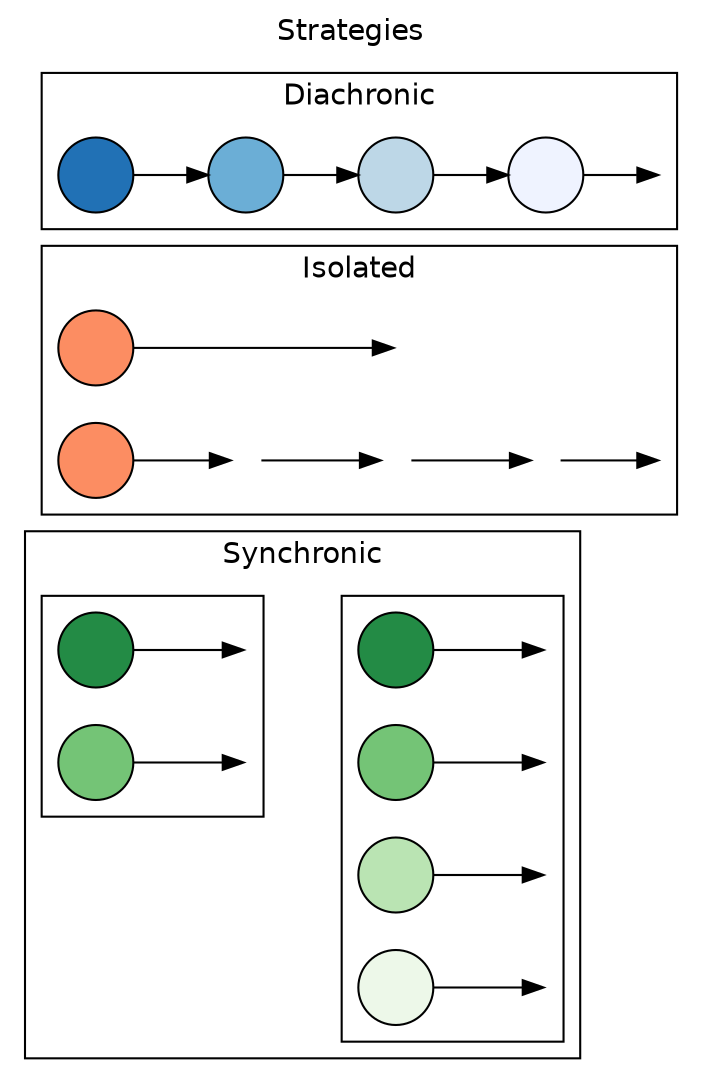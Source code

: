 digraph {
  rankdir=LR;
  label="Strategies";
  labelloc=t;
  fontname=helvetica;
  // bgcolor=transparent;

  node[fontname=helvetica; label=""; style=filled; shape=circle];

  // Set cluster order (top to bottom) by initializing
  // nodes in each cluster starting from bottom to top
  s1, solo, d1;

  // Colors are people
  d1[fillcolor="#2171b5"];
  d2[fillcolor="#6baed6"];
  d3[fillcolor="#bdd7e7"];
  d4[fillcolor="#eff3ff"];
  s1[fillcolor="#238b45"];
  s2[fillcolor="#74c476"];
  s4_1[fillcolor="#238b45"];
  s4_2[fillcolor="#74c476"];
  s4_3[fillcolor="#bae4b3"];
  s4_4[fillcolor="#edf8e9"];
  solo, solo_s1[fillcolor="#FC8D62"];

  // Invisible last nodes
  dinv1, soloinv1, soloinv2, sinv1, sinv2, s4inv1, s4inv2, s4inv3, s4inv4[style=invis, width=0];

  subgraph cluster1 {
    label="Diachronic";
    d1 -> d2 -> d3 -> d4 -> dinv1;
  }

  subgraph cluster2 {
    label="Isolated";
    solo -> soloinv1[minlen=2];
    solo_s1 -> solo_s2 -> solo_s3 -> solo_s4 -> soloinv2;

    solo_s2, solo_s3, solo_s4[style=invis, width=0.2];
  }

  subgraph cluster3 {
    label="Synchronic";
    rankdir=TB;

    subgraph cluster3a {
      label="";
      s1 -> sinv1;
      s2 -> sinv2;
    }

    subgraph cluster3b {
      label="";
      s4_1 -> s4inv1;
      s4_2 -> s4inv2;
      s4_3 -> s4inv3;
      s4_4 -> s4inv4;
    }

    {edge[style=invis]
      {sinv1 sinv2} -> {s4_1 s4_2}
    }


  }

}
